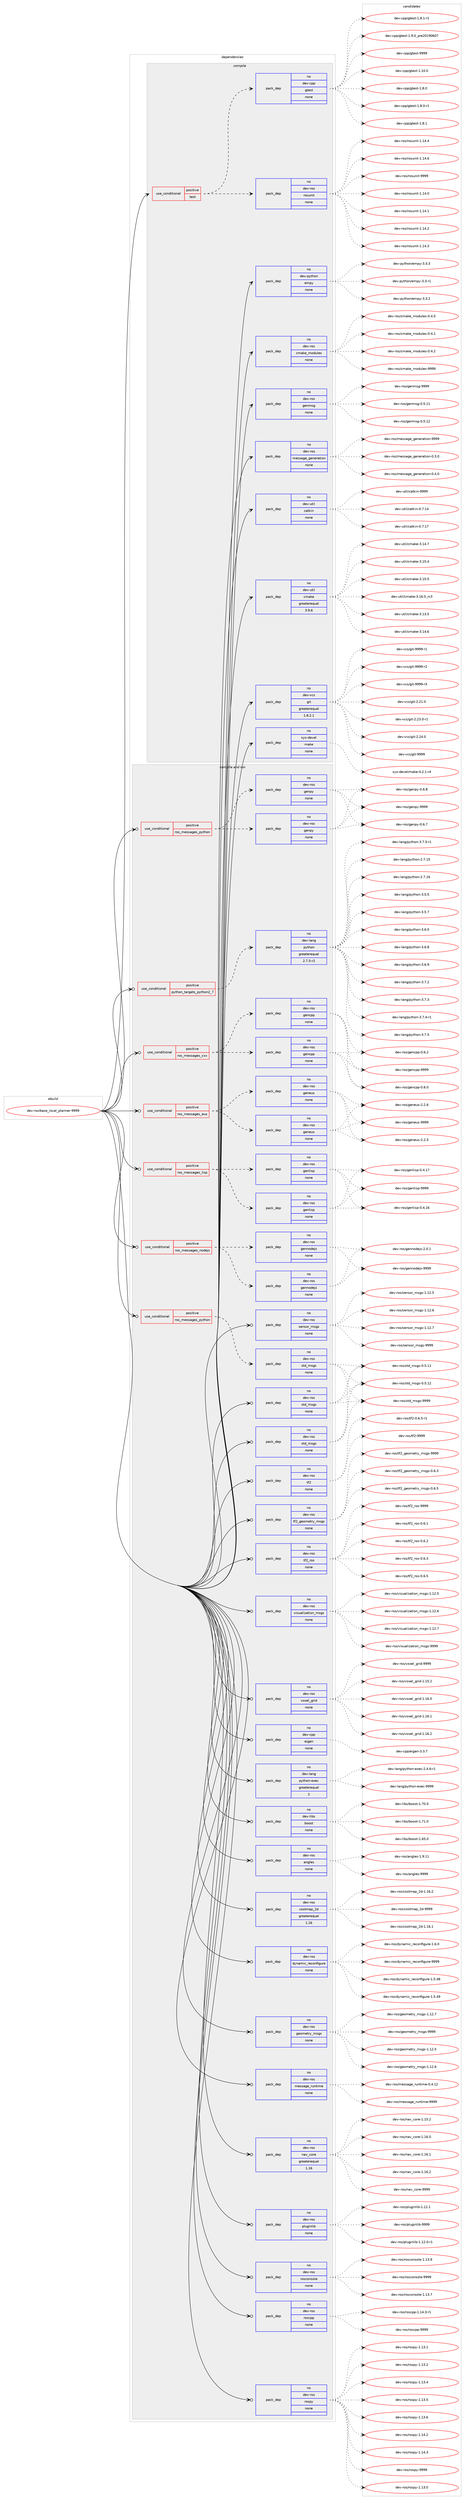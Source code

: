 digraph prolog {

# *************
# Graph options
# *************

newrank=true;
concentrate=true;
compound=true;
graph [rankdir=LR,fontname=Helvetica,fontsize=10,ranksep=1.5];#, ranksep=2.5, nodesep=0.2];
edge  [arrowhead=vee];
node  [fontname=Helvetica,fontsize=10];

# **********
# The ebuild
# **********

subgraph cluster_leftcol {
color=gray;
rank=same;
label=<<i>ebuild</i>>;
id [label="dev-ros/base_local_planner-9999", color=red, width=4, href="../dev-ros/base_local_planner-9999.svg"];
}

# ****************
# The dependencies
# ****************

subgraph cluster_midcol {
color=gray;
label=<<i>dependencies</i>>;
subgraph cluster_compile {
fillcolor="#eeeeee";
style=filled;
label=<<i>compile</i>>;
subgraph cond152716 {
dependency648531 [label=<<TABLE BORDER="0" CELLBORDER="1" CELLSPACING="0" CELLPADDING="4"><TR><TD ROWSPAN="3" CELLPADDING="10">use_conditional</TD></TR><TR><TD>positive</TD></TR><TR><TD>test</TD></TR></TABLE>>, shape=none, color=red];
subgraph pack483919 {
dependency648532 [label=<<TABLE BORDER="0" CELLBORDER="1" CELLSPACING="0" CELLPADDING="4" WIDTH="220"><TR><TD ROWSPAN="6" CELLPADDING="30">pack_dep</TD></TR><TR><TD WIDTH="110">no</TD></TR><TR><TD>dev-cpp</TD></TR><TR><TD>gtest</TD></TR><TR><TD>none</TD></TR><TR><TD></TD></TR></TABLE>>, shape=none, color=blue];
}
dependency648531:e -> dependency648532:w [weight=20,style="dashed",arrowhead="vee"];
subgraph pack483920 {
dependency648533 [label=<<TABLE BORDER="0" CELLBORDER="1" CELLSPACING="0" CELLPADDING="4" WIDTH="220"><TR><TD ROWSPAN="6" CELLPADDING="30">pack_dep</TD></TR><TR><TD WIDTH="110">no</TD></TR><TR><TD>dev-ros</TD></TR><TR><TD>rosunit</TD></TR><TR><TD>none</TD></TR><TR><TD></TD></TR></TABLE>>, shape=none, color=blue];
}
dependency648531:e -> dependency648533:w [weight=20,style="dashed",arrowhead="vee"];
}
id:e -> dependency648531:w [weight=20,style="solid",arrowhead="vee"];
subgraph pack483921 {
dependency648534 [label=<<TABLE BORDER="0" CELLBORDER="1" CELLSPACING="0" CELLPADDING="4" WIDTH="220"><TR><TD ROWSPAN="6" CELLPADDING="30">pack_dep</TD></TR><TR><TD WIDTH="110">no</TD></TR><TR><TD>dev-python</TD></TR><TR><TD>empy</TD></TR><TR><TD>none</TD></TR><TR><TD></TD></TR></TABLE>>, shape=none, color=blue];
}
id:e -> dependency648534:w [weight=20,style="solid",arrowhead="vee"];
subgraph pack483922 {
dependency648535 [label=<<TABLE BORDER="0" CELLBORDER="1" CELLSPACING="0" CELLPADDING="4" WIDTH="220"><TR><TD ROWSPAN="6" CELLPADDING="30">pack_dep</TD></TR><TR><TD WIDTH="110">no</TD></TR><TR><TD>dev-ros</TD></TR><TR><TD>cmake_modules</TD></TR><TR><TD>none</TD></TR><TR><TD></TD></TR></TABLE>>, shape=none, color=blue];
}
id:e -> dependency648535:w [weight=20,style="solid",arrowhead="vee"];
subgraph pack483923 {
dependency648536 [label=<<TABLE BORDER="0" CELLBORDER="1" CELLSPACING="0" CELLPADDING="4" WIDTH="220"><TR><TD ROWSPAN="6" CELLPADDING="30">pack_dep</TD></TR><TR><TD WIDTH="110">no</TD></TR><TR><TD>dev-ros</TD></TR><TR><TD>genmsg</TD></TR><TR><TD>none</TD></TR><TR><TD></TD></TR></TABLE>>, shape=none, color=blue];
}
id:e -> dependency648536:w [weight=20,style="solid",arrowhead="vee"];
subgraph pack483924 {
dependency648537 [label=<<TABLE BORDER="0" CELLBORDER="1" CELLSPACING="0" CELLPADDING="4" WIDTH="220"><TR><TD ROWSPAN="6" CELLPADDING="30">pack_dep</TD></TR><TR><TD WIDTH="110">no</TD></TR><TR><TD>dev-ros</TD></TR><TR><TD>message_generation</TD></TR><TR><TD>none</TD></TR><TR><TD></TD></TR></TABLE>>, shape=none, color=blue];
}
id:e -> dependency648537:w [weight=20,style="solid",arrowhead="vee"];
subgraph pack483925 {
dependency648538 [label=<<TABLE BORDER="0" CELLBORDER="1" CELLSPACING="0" CELLPADDING="4" WIDTH="220"><TR><TD ROWSPAN="6" CELLPADDING="30">pack_dep</TD></TR><TR><TD WIDTH="110">no</TD></TR><TR><TD>dev-util</TD></TR><TR><TD>catkin</TD></TR><TR><TD>none</TD></TR><TR><TD></TD></TR></TABLE>>, shape=none, color=blue];
}
id:e -> dependency648538:w [weight=20,style="solid",arrowhead="vee"];
subgraph pack483926 {
dependency648539 [label=<<TABLE BORDER="0" CELLBORDER="1" CELLSPACING="0" CELLPADDING="4" WIDTH="220"><TR><TD ROWSPAN="6" CELLPADDING="30">pack_dep</TD></TR><TR><TD WIDTH="110">no</TD></TR><TR><TD>dev-util</TD></TR><TR><TD>cmake</TD></TR><TR><TD>greaterequal</TD></TR><TR><TD>3.9.6</TD></TR></TABLE>>, shape=none, color=blue];
}
id:e -> dependency648539:w [weight=20,style="solid",arrowhead="vee"];
subgraph pack483927 {
dependency648540 [label=<<TABLE BORDER="0" CELLBORDER="1" CELLSPACING="0" CELLPADDING="4" WIDTH="220"><TR><TD ROWSPAN="6" CELLPADDING="30">pack_dep</TD></TR><TR><TD WIDTH="110">no</TD></TR><TR><TD>dev-vcs</TD></TR><TR><TD>git</TD></TR><TR><TD>greaterequal</TD></TR><TR><TD>1.8.2.1</TD></TR></TABLE>>, shape=none, color=blue];
}
id:e -> dependency648540:w [weight=20,style="solid",arrowhead="vee"];
subgraph pack483928 {
dependency648541 [label=<<TABLE BORDER="0" CELLBORDER="1" CELLSPACING="0" CELLPADDING="4" WIDTH="220"><TR><TD ROWSPAN="6" CELLPADDING="30">pack_dep</TD></TR><TR><TD WIDTH="110">no</TD></TR><TR><TD>sys-devel</TD></TR><TR><TD>make</TD></TR><TR><TD>none</TD></TR><TR><TD></TD></TR></TABLE>>, shape=none, color=blue];
}
id:e -> dependency648541:w [weight=20,style="solid",arrowhead="vee"];
}
subgraph cluster_compileandrun {
fillcolor="#eeeeee";
style=filled;
label=<<i>compile and run</i>>;
subgraph cond152717 {
dependency648542 [label=<<TABLE BORDER="0" CELLBORDER="1" CELLSPACING="0" CELLPADDING="4"><TR><TD ROWSPAN="3" CELLPADDING="10">use_conditional</TD></TR><TR><TD>positive</TD></TR><TR><TD>python_targets_python2_7</TD></TR></TABLE>>, shape=none, color=red];
subgraph pack483929 {
dependency648543 [label=<<TABLE BORDER="0" CELLBORDER="1" CELLSPACING="0" CELLPADDING="4" WIDTH="220"><TR><TD ROWSPAN="6" CELLPADDING="30">pack_dep</TD></TR><TR><TD WIDTH="110">no</TD></TR><TR><TD>dev-lang</TD></TR><TR><TD>python</TD></TR><TR><TD>greaterequal</TD></TR><TR><TD>2.7.5-r2</TD></TR></TABLE>>, shape=none, color=blue];
}
dependency648542:e -> dependency648543:w [weight=20,style="dashed",arrowhead="vee"];
}
id:e -> dependency648542:w [weight=20,style="solid",arrowhead="odotvee"];
subgraph cond152718 {
dependency648544 [label=<<TABLE BORDER="0" CELLBORDER="1" CELLSPACING="0" CELLPADDING="4"><TR><TD ROWSPAN="3" CELLPADDING="10">use_conditional</TD></TR><TR><TD>positive</TD></TR><TR><TD>ros_messages_cxx</TD></TR></TABLE>>, shape=none, color=red];
subgraph pack483930 {
dependency648545 [label=<<TABLE BORDER="0" CELLBORDER="1" CELLSPACING="0" CELLPADDING="4" WIDTH="220"><TR><TD ROWSPAN="6" CELLPADDING="30">pack_dep</TD></TR><TR><TD WIDTH="110">no</TD></TR><TR><TD>dev-ros</TD></TR><TR><TD>gencpp</TD></TR><TR><TD>none</TD></TR><TR><TD></TD></TR></TABLE>>, shape=none, color=blue];
}
dependency648544:e -> dependency648545:w [weight=20,style="dashed",arrowhead="vee"];
subgraph pack483931 {
dependency648546 [label=<<TABLE BORDER="0" CELLBORDER="1" CELLSPACING="0" CELLPADDING="4" WIDTH="220"><TR><TD ROWSPAN="6" CELLPADDING="30">pack_dep</TD></TR><TR><TD WIDTH="110">no</TD></TR><TR><TD>dev-ros</TD></TR><TR><TD>gencpp</TD></TR><TR><TD>none</TD></TR><TR><TD></TD></TR></TABLE>>, shape=none, color=blue];
}
dependency648544:e -> dependency648546:w [weight=20,style="dashed",arrowhead="vee"];
}
id:e -> dependency648544:w [weight=20,style="solid",arrowhead="odotvee"];
subgraph cond152719 {
dependency648547 [label=<<TABLE BORDER="0" CELLBORDER="1" CELLSPACING="0" CELLPADDING="4"><TR><TD ROWSPAN="3" CELLPADDING="10">use_conditional</TD></TR><TR><TD>positive</TD></TR><TR><TD>ros_messages_eus</TD></TR></TABLE>>, shape=none, color=red];
subgraph pack483932 {
dependency648548 [label=<<TABLE BORDER="0" CELLBORDER="1" CELLSPACING="0" CELLPADDING="4" WIDTH="220"><TR><TD ROWSPAN="6" CELLPADDING="30">pack_dep</TD></TR><TR><TD WIDTH="110">no</TD></TR><TR><TD>dev-ros</TD></TR><TR><TD>geneus</TD></TR><TR><TD>none</TD></TR><TR><TD></TD></TR></TABLE>>, shape=none, color=blue];
}
dependency648547:e -> dependency648548:w [weight=20,style="dashed",arrowhead="vee"];
subgraph pack483933 {
dependency648549 [label=<<TABLE BORDER="0" CELLBORDER="1" CELLSPACING="0" CELLPADDING="4" WIDTH="220"><TR><TD ROWSPAN="6" CELLPADDING="30">pack_dep</TD></TR><TR><TD WIDTH="110">no</TD></TR><TR><TD>dev-ros</TD></TR><TR><TD>geneus</TD></TR><TR><TD>none</TD></TR><TR><TD></TD></TR></TABLE>>, shape=none, color=blue];
}
dependency648547:e -> dependency648549:w [weight=20,style="dashed",arrowhead="vee"];
}
id:e -> dependency648547:w [weight=20,style="solid",arrowhead="odotvee"];
subgraph cond152720 {
dependency648550 [label=<<TABLE BORDER="0" CELLBORDER="1" CELLSPACING="0" CELLPADDING="4"><TR><TD ROWSPAN="3" CELLPADDING="10">use_conditional</TD></TR><TR><TD>positive</TD></TR><TR><TD>ros_messages_lisp</TD></TR></TABLE>>, shape=none, color=red];
subgraph pack483934 {
dependency648551 [label=<<TABLE BORDER="0" CELLBORDER="1" CELLSPACING="0" CELLPADDING="4" WIDTH="220"><TR><TD ROWSPAN="6" CELLPADDING="30">pack_dep</TD></TR><TR><TD WIDTH="110">no</TD></TR><TR><TD>dev-ros</TD></TR><TR><TD>genlisp</TD></TR><TR><TD>none</TD></TR><TR><TD></TD></TR></TABLE>>, shape=none, color=blue];
}
dependency648550:e -> dependency648551:w [weight=20,style="dashed",arrowhead="vee"];
subgraph pack483935 {
dependency648552 [label=<<TABLE BORDER="0" CELLBORDER="1" CELLSPACING="0" CELLPADDING="4" WIDTH="220"><TR><TD ROWSPAN="6" CELLPADDING="30">pack_dep</TD></TR><TR><TD WIDTH="110">no</TD></TR><TR><TD>dev-ros</TD></TR><TR><TD>genlisp</TD></TR><TR><TD>none</TD></TR><TR><TD></TD></TR></TABLE>>, shape=none, color=blue];
}
dependency648550:e -> dependency648552:w [weight=20,style="dashed",arrowhead="vee"];
}
id:e -> dependency648550:w [weight=20,style="solid",arrowhead="odotvee"];
subgraph cond152721 {
dependency648553 [label=<<TABLE BORDER="0" CELLBORDER="1" CELLSPACING="0" CELLPADDING="4"><TR><TD ROWSPAN="3" CELLPADDING="10">use_conditional</TD></TR><TR><TD>positive</TD></TR><TR><TD>ros_messages_nodejs</TD></TR></TABLE>>, shape=none, color=red];
subgraph pack483936 {
dependency648554 [label=<<TABLE BORDER="0" CELLBORDER="1" CELLSPACING="0" CELLPADDING="4" WIDTH="220"><TR><TD ROWSPAN="6" CELLPADDING="30">pack_dep</TD></TR><TR><TD WIDTH="110">no</TD></TR><TR><TD>dev-ros</TD></TR><TR><TD>gennodejs</TD></TR><TR><TD>none</TD></TR><TR><TD></TD></TR></TABLE>>, shape=none, color=blue];
}
dependency648553:e -> dependency648554:w [weight=20,style="dashed",arrowhead="vee"];
subgraph pack483937 {
dependency648555 [label=<<TABLE BORDER="0" CELLBORDER="1" CELLSPACING="0" CELLPADDING="4" WIDTH="220"><TR><TD ROWSPAN="6" CELLPADDING="30">pack_dep</TD></TR><TR><TD WIDTH="110">no</TD></TR><TR><TD>dev-ros</TD></TR><TR><TD>gennodejs</TD></TR><TR><TD>none</TD></TR><TR><TD></TD></TR></TABLE>>, shape=none, color=blue];
}
dependency648553:e -> dependency648555:w [weight=20,style="dashed",arrowhead="vee"];
}
id:e -> dependency648553:w [weight=20,style="solid",arrowhead="odotvee"];
subgraph cond152722 {
dependency648556 [label=<<TABLE BORDER="0" CELLBORDER="1" CELLSPACING="0" CELLPADDING="4"><TR><TD ROWSPAN="3" CELLPADDING="10">use_conditional</TD></TR><TR><TD>positive</TD></TR><TR><TD>ros_messages_python</TD></TR></TABLE>>, shape=none, color=red];
subgraph pack483938 {
dependency648557 [label=<<TABLE BORDER="0" CELLBORDER="1" CELLSPACING="0" CELLPADDING="4" WIDTH="220"><TR><TD ROWSPAN="6" CELLPADDING="30">pack_dep</TD></TR><TR><TD WIDTH="110">no</TD></TR><TR><TD>dev-ros</TD></TR><TR><TD>genpy</TD></TR><TR><TD>none</TD></TR><TR><TD></TD></TR></TABLE>>, shape=none, color=blue];
}
dependency648556:e -> dependency648557:w [weight=20,style="dashed",arrowhead="vee"];
subgraph pack483939 {
dependency648558 [label=<<TABLE BORDER="0" CELLBORDER="1" CELLSPACING="0" CELLPADDING="4" WIDTH="220"><TR><TD ROWSPAN="6" CELLPADDING="30">pack_dep</TD></TR><TR><TD WIDTH="110">no</TD></TR><TR><TD>dev-ros</TD></TR><TR><TD>genpy</TD></TR><TR><TD>none</TD></TR><TR><TD></TD></TR></TABLE>>, shape=none, color=blue];
}
dependency648556:e -> dependency648558:w [weight=20,style="dashed",arrowhead="vee"];
}
id:e -> dependency648556:w [weight=20,style="solid",arrowhead="odotvee"];
subgraph cond152723 {
dependency648559 [label=<<TABLE BORDER="0" CELLBORDER="1" CELLSPACING="0" CELLPADDING="4"><TR><TD ROWSPAN="3" CELLPADDING="10">use_conditional</TD></TR><TR><TD>positive</TD></TR><TR><TD>ros_messages_python</TD></TR></TABLE>>, shape=none, color=red];
subgraph pack483940 {
dependency648560 [label=<<TABLE BORDER="0" CELLBORDER="1" CELLSPACING="0" CELLPADDING="4" WIDTH="220"><TR><TD ROWSPAN="6" CELLPADDING="30">pack_dep</TD></TR><TR><TD WIDTH="110">no</TD></TR><TR><TD>dev-ros</TD></TR><TR><TD>std_msgs</TD></TR><TR><TD>none</TD></TR><TR><TD></TD></TR></TABLE>>, shape=none, color=blue];
}
dependency648559:e -> dependency648560:w [weight=20,style="dashed",arrowhead="vee"];
}
id:e -> dependency648559:w [weight=20,style="solid",arrowhead="odotvee"];
subgraph pack483941 {
dependency648561 [label=<<TABLE BORDER="0" CELLBORDER="1" CELLSPACING="0" CELLPADDING="4" WIDTH="220"><TR><TD ROWSPAN="6" CELLPADDING="30">pack_dep</TD></TR><TR><TD WIDTH="110">no</TD></TR><TR><TD>dev-cpp</TD></TR><TR><TD>eigen</TD></TR><TR><TD>none</TD></TR><TR><TD></TD></TR></TABLE>>, shape=none, color=blue];
}
id:e -> dependency648561:w [weight=20,style="solid",arrowhead="odotvee"];
subgraph pack483942 {
dependency648562 [label=<<TABLE BORDER="0" CELLBORDER="1" CELLSPACING="0" CELLPADDING="4" WIDTH="220"><TR><TD ROWSPAN="6" CELLPADDING="30">pack_dep</TD></TR><TR><TD WIDTH="110">no</TD></TR><TR><TD>dev-lang</TD></TR><TR><TD>python-exec</TD></TR><TR><TD>greaterequal</TD></TR><TR><TD>2</TD></TR></TABLE>>, shape=none, color=blue];
}
id:e -> dependency648562:w [weight=20,style="solid",arrowhead="odotvee"];
subgraph pack483943 {
dependency648563 [label=<<TABLE BORDER="0" CELLBORDER="1" CELLSPACING="0" CELLPADDING="4" WIDTH="220"><TR><TD ROWSPAN="6" CELLPADDING="30">pack_dep</TD></TR><TR><TD WIDTH="110">no</TD></TR><TR><TD>dev-libs</TD></TR><TR><TD>boost</TD></TR><TR><TD>none</TD></TR><TR><TD></TD></TR></TABLE>>, shape=none, color=blue];
}
id:e -> dependency648563:w [weight=20,style="solid",arrowhead="odotvee"];
subgraph pack483944 {
dependency648564 [label=<<TABLE BORDER="0" CELLBORDER="1" CELLSPACING="0" CELLPADDING="4" WIDTH="220"><TR><TD ROWSPAN="6" CELLPADDING="30">pack_dep</TD></TR><TR><TD WIDTH="110">no</TD></TR><TR><TD>dev-ros</TD></TR><TR><TD>angles</TD></TR><TR><TD>none</TD></TR><TR><TD></TD></TR></TABLE>>, shape=none, color=blue];
}
id:e -> dependency648564:w [weight=20,style="solid",arrowhead="odotvee"];
subgraph pack483945 {
dependency648565 [label=<<TABLE BORDER="0" CELLBORDER="1" CELLSPACING="0" CELLPADDING="4" WIDTH="220"><TR><TD ROWSPAN="6" CELLPADDING="30">pack_dep</TD></TR><TR><TD WIDTH="110">no</TD></TR><TR><TD>dev-ros</TD></TR><TR><TD>costmap_2d</TD></TR><TR><TD>greaterequal</TD></TR><TR><TD>1.16</TD></TR></TABLE>>, shape=none, color=blue];
}
id:e -> dependency648565:w [weight=20,style="solid",arrowhead="odotvee"];
subgraph pack483946 {
dependency648566 [label=<<TABLE BORDER="0" CELLBORDER="1" CELLSPACING="0" CELLPADDING="4" WIDTH="220"><TR><TD ROWSPAN="6" CELLPADDING="30">pack_dep</TD></TR><TR><TD WIDTH="110">no</TD></TR><TR><TD>dev-ros</TD></TR><TR><TD>dynamic_reconfigure</TD></TR><TR><TD>none</TD></TR><TR><TD></TD></TR></TABLE>>, shape=none, color=blue];
}
id:e -> dependency648566:w [weight=20,style="solid",arrowhead="odotvee"];
subgraph pack483947 {
dependency648567 [label=<<TABLE BORDER="0" CELLBORDER="1" CELLSPACING="0" CELLPADDING="4" WIDTH="220"><TR><TD ROWSPAN="6" CELLPADDING="30">pack_dep</TD></TR><TR><TD WIDTH="110">no</TD></TR><TR><TD>dev-ros</TD></TR><TR><TD>geometry_msgs</TD></TR><TR><TD>none</TD></TR><TR><TD></TD></TR></TABLE>>, shape=none, color=blue];
}
id:e -> dependency648567:w [weight=20,style="solid",arrowhead="odotvee"];
subgraph pack483948 {
dependency648568 [label=<<TABLE BORDER="0" CELLBORDER="1" CELLSPACING="0" CELLPADDING="4" WIDTH="220"><TR><TD ROWSPAN="6" CELLPADDING="30">pack_dep</TD></TR><TR><TD WIDTH="110">no</TD></TR><TR><TD>dev-ros</TD></TR><TR><TD>message_runtime</TD></TR><TR><TD>none</TD></TR><TR><TD></TD></TR></TABLE>>, shape=none, color=blue];
}
id:e -> dependency648568:w [weight=20,style="solid",arrowhead="odotvee"];
subgraph pack483949 {
dependency648569 [label=<<TABLE BORDER="0" CELLBORDER="1" CELLSPACING="0" CELLPADDING="4" WIDTH="220"><TR><TD ROWSPAN="6" CELLPADDING="30">pack_dep</TD></TR><TR><TD WIDTH="110">no</TD></TR><TR><TD>dev-ros</TD></TR><TR><TD>nav_core</TD></TR><TR><TD>greaterequal</TD></TR><TR><TD>1.16</TD></TR></TABLE>>, shape=none, color=blue];
}
id:e -> dependency648569:w [weight=20,style="solid",arrowhead="odotvee"];
subgraph pack483950 {
dependency648570 [label=<<TABLE BORDER="0" CELLBORDER="1" CELLSPACING="0" CELLPADDING="4" WIDTH="220"><TR><TD ROWSPAN="6" CELLPADDING="30">pack_dep</TD></TR><TR><TD WIDTH="110">no</TD></TR><TR><TD>dev-ros</TD></TR><TR><TD>pluginlib</TD></TR><TR><TD>none</TD></TR><TR><TD></TD></TR></TABLE>>, shape=none, color=blue];
}
id:e -> dependency648570:w [weight=20,style="solid",arrowhead="odotvee"];
subgraph pack483951 {
dependency648571 [label=<<TABLE BORDER="0" CELLBORDER="1" CELLSPACING="0" CELLPADDING="4" WIDTH="220"><TR><TD ROWSPAN="6" CELLPADDING="30">pack_dep</TD></TR><TR><TD WIDTH="110">no</TD></TR><TR><TD>dev-ros</TD></TR><TR><TD>rosconsole</TD></TR><TR><TD>none</TD></TR><TR><TD></TD></TR></TABLE>>, shape=none, color=blue];
}
id:e -> dependency648571:w [weight=20,style="solid",arrowhead="odotvee"];
subgraph pack483952 {
dependency648572 [label=<<TABLE BORDER="0" CELLBORDER="1" CELLSPACING="0" CELLPADDING="4" WIDTH="220"><TR><TD ROWSPAN="6" CELLPADDING="30">pack_dep</TD></TR><TR><TD WIDTH="110">no</TD></TR><TR><TD>dev-ros</TD></TR><TR><TD>roscpp</TD></TR><TR><TD>none</TD></TR><TR><TD></TD></TR></TABLE>>, shape=none, color=blue];
}
id:e -> dependency648572:w [weight=20,style="solid",arrowhead="odotvee"];
subgraph pack483953 {
dependency648573 [label=<<TABLE BORDER="0" CELLBORDER="1" CELLSPACING="0" CELLPADDING="4" WIDTH="220"><TR><TD ROWSPAN="6" CELLPADDING="30">pack_dep</TD></TR><TR><TD WIDTH="110">no</TD></TR><TR><TD>dev-ros</TD></TR><TR><TD>rospy</TD></TR><TR><TD>none</TD></TR><TR><TD></TD></TR></TABLE>>, shape=none, color=blue];
}
id:e -> dependency648573:w [weight=20,style="solid",arrowhead="odotvee"];
subgraph pack483954 {
dependency648574 [label=<<TABLE BORDER="0" CELLBORDER="1" CELLSPACING="0" CELLPADDING="4" WIDTH="220"><TR><TD ROWSPAN="6" CELLPADDING="30">pack_dep</TD></TR><TR><TD WIDTH="110">no</TD></TR><TR><TD>dev-ros</TD></TR><TR><TD>sensor_msgs</TD></TR><TR><TD>none</TD></TR><TR><TD></TD></TR></TABLE>>, shape=none, color=blue];
}
id:e -> dependency648574:w [weight=20,style="solid",arrowhead="odotvee"];
subgraph pack483955 {
dependency648575 [label=<<TABLE BORDER="0" CELLBORDER="1" CELLSPACING="0" CELLPADDING="4" WIDTH="220"><TR><TD ROWSPAN="6" CELLPADDING="30">pack_dep</TD></TR><TR><TD WIDTH="110">no</TD></TR><TR><TD>dev-ros</TD></TR><TR><TD>std_msgs</TD></TR><TR><TD>none</TD></TR><TR><TD></TD></TR></TABLE>>, shape=none, color=blue];
}
id:e -> dependency648575:w [weight=20,style="solid",arrowhead="odotvee"];
subgraph pack483956 {
dependency648576 [label=<<TABLE BORDER="0" CELLBORDER="1" CELLSPACING="0" CELLPADDING="4" WIDTH="220"><TR><TD ROWSPAN="6" CELLPADDING="30">pack_dep</TD></TR><TR><TD WIDTH="110">no</TD></TR><TR><TD>dev-ros</TD></TR><TR><TD>std_msgs</TD></TR><TR><TD>none</TD></TR><TR><TD></TD></TR></TABLE>>, shape=none, color=blue];
}
id:e -> dependency648576:w [weight=20,style="solid",arrowhead="odotvee"];
subgraph pack483957 {
dependency648577 [label=<<TABLE BORDER="0" CELLBORDER="1" CELLSPACING="0" CELLPADDING="4" WIDTH="220"><TR><TD ROWSPAN="6" CELLPADDING="30">pack_dep</TD></TR><TR><TD WIDTH="110">no</TD></TR><TR><TD>dev-ros</TD></TR><TR><TD>tf2</TD></TR><TR><TD>none</TD></TR><TR><TD></TD></TR></TABLE>>, shape=none, color=blue];
}
id:e -> dependency648577:w [weight=20,style="solid",arrowhead="odotvee"];
subgraph pack483958 {
dependency648578 [label=<<TABLE BORDER="0" CELLBORDER="1" CELLSPACING="0" CELLPADDING="4" WIDTH="220"><TR><TD ROWSPAN="6" CELLPADDING="30">pack_dep</TD></TR><TR><TD WIDTH="110">no</TD></TR><TR><TD>dev-ros</TD></TR><TR><TD>tf2_geometry_msgs</TD></TR><TR><TD>none</TD></TR><TR><TD></TD></TR></TABLE>>, shape=none, color=blue];
}
id:e -> dependency648578:w [weight=20,style="solid",arrowhead="odotvee"];
subgraph pack483959 {
dependency648579 [label=<<TABLE BORDER="0" CELLBORDER="1" CELLSPACING="0" CELLPADDING="4" WIDTH="220"><TR><TD ROWSPAN="6" CELLPADDING="30">pack_dep</TD></TR><TR><TD WIDTH="110">no</TD></TR><TR><TD>dev-ros</TD></TR><TR><TD>tf2_ros</TD></TR><TR><TD>none</TD></TR><TR><TD></TD></TR></TABLE>>, shape=none, color=blue];
}
id:e -> dependency648579:w [weight=20,style="solid",arrowhead="odotvee"];
subgraph pack483960 {
dependency648580 [label=<<TABLE BORDER="0" CELLBORDER="1" CELLSPACING="0" CELLPADDING="4" WIDTH="220"><TR><TD ROWSPAN="6" CELLPADDING="30">pack_dep</TD></TR><TR><TD WIDTH="110">no</TD></TR><TR><TD>dev-ros</TD></TR><TR><TD>visualization_msgs</TD></TR><TR><TD>none</TD></TR><TR><TD></TD></TR></TABLE>>, shape=none, color=blue];
}
id:e -> dependency648580:w [weight=20,style="solid",arrowhead="odotvee"];
subgraph pack483961 {
dependency648581 [label=<<TABLE BORDER="0" CELLBORDER="1" CELLSPACING="0" CELLPADDING="4" WIDTH="220"><TR><TD ROWSPAN="6" CELLPADDING="30">pack_dep</TD></TR><TR><TD WIDTH="110">no</TD></TR><TR><TD>dev-ros</TD></TR><TR><TD>voxel_grid</TD></TR><TR><TD>none</TD></TR><TR><TD></TD></TR></TABLE>>, shape=none, color=blue];
}
id:e -> dependency648581:w [weight=20,style="solid",arrowhead="odotvee"];
}
subgraph cluster_run {
fillcolor="#eeeeee";
style=filled;
label=<<i>run</i>>;
}
}

# **************
# The candidates
# **************

subgraph cluster_choices {
rank=same;
color=gray;
label=<<i>candidates</i>>;

subgraph choice483919 {
color=black;
nodesep=1;
choice10010111845991121124710311610111511645494649484648 [label="dev-cpp/gtest-1.10.0", color=red, width=4,href="../dev-cpp/gtest-1.10.0.svg"];
choice100101118459911211247103116101115116454946564648 [label="dev-cpp/gtest-1.8.0", color=red, width=4,href="../dev-cpp/gtest-1.8.0.svg"];
choice1001011184599112112471031161011151164549465646484511449 [label="dev-cpp/gtest-1.8.0-r1", color=red, width=4,href="../dev-cpp/gtest-1.8.0-r1.svg"];
choice100101118459911211247103116101115116454946564649 [label="dev-cpp/gtest-1.8.1", color=red, width=4,href="../dev-cpp/gtest-1.8.1.svg"];
choice1001011184599112112471031161011151164549465646494511449 [label="dev-cpp/gtest-1.8.1-r1", color=red, width=4,href="../dev-cpp/gtest-1.8.1-r1.svg"];
choice100101118459911211247103116101115116454946574648951121141015048495748544855 [label="dev-cpp/gtest-1.9.0_pre20190607", color=red, width=4,href="../dev-cpp/gtest-1.9.0_pre20190607.svg"];
choice1001011184599112112471031161011151164557575757 [label="dev-cpp/gtest-9999", color=red, width=4,href="../dev-cpp/gtest-9999.svg"];
dependency648532:e -> choice10010111845991121124710311610111511645494649484648:w [style=dotted,weight="100"];
dependency648532:e -> choice100101118459911211247103116101115116454946564648:w [style=dotted,weight="100"];
dependency648532:e -> choice1001011184599112112471031161011151164549465646484511449:w [style=dotted,weight="100"];
dependency648532:e -> choice100101118459911211247103116101115116454946564649:w [style=dotted,weight="100"];
dependency648532:e -> choice1001011184599112112471031161011151164549465646494511449:w [style=dotted,weight="100"];
dependency648532:e -> choice100101118459911211247103116101115116454946574648951121141015048495748544855:w [style=dotted,weight="100"];
dependency648532:e -> choice1001011184599112112471031161011151164557575757:w [style=dotted,weight="100"];
}
subgraph choice483920 {
color=black;
nodesep=1;
choice100101118451141111154711411111511711010511645494649524648 [label="dev-ros/rosunit-1.14.0", color=red, width=4,href="../dev-ros/rosunit-1.14.0.svg"];
choice100101118451141111154711411111511711010511645494649524649 [label="dev-ros/rosunit-1.14.1", color=red, width=4,href="../dev-ros/rosunit-1.14.1.svg"];
choice100101118451141111154711411111511711010511645494649524650 [label="dev-ros/rosunit-1.14.2", color=red, width=4,href="../dev-ros/rosunit-1.14.2.svg"];
choice100101118451141111154711411111511711010511645494649524651 [label="dev-ros/rosunit-1.14.3", color=red, width=4,href="../dev-ros/rosunit-1.14.3.svg"];
choice100101118451141111154711411111511711010511645494649524652 [label="dev-ros/rosunit-1.14.4", color=red, width=4,href="../dev-ros/rosunit-1.14.4.svg"];
choice100101118451141111154711411111511711010511645494649524654 [label="dev-ros/rosunit-1.14.6", color=red, width=4,href="../dev-ros/rosunit-1.14.6.svg"];
choice10010111845114111115471141111151171101051164557575757 [label="dev-ros/rosunit-9999", color=red, width=4,href="../dev-ros/rosunit-9999.svg"];
dependency648533:e -> choice100101118451141111154711411111511711010511645494649524648:w [style=dotted,weight="100"];
dependency648533:e -> choice100101118451141111154711411111511711010511645494649524649:w [style=dotted,weight="100"];
dependency648533:e -> choice100101118451141111154711411111511711010511645494649524650:w [style=dotted,weight="100"];
dependency648533:e -> choice100101118451141111154711411111511711010511645494649524651:w [style=dotted,weight="100"];
dependency648533:e -> choice100101118451141111154711411111511711010511645494649524652:w [style=dotted,weight="100"];
dependency648533:e -> choice100101118451141111154711411111511711010511645494649524654:w [style=dotted,weight="100"];
dependency648533:e -> choice10010111845114111115471141111151171101051164557575757:w [style=dotted,weight="100"];
}
subgraph choice483921 {
color=black;
nodesep=1;
choice1001011184511212111610411111047101109112121455146514511449 [label="dev-python/empy-3.3-r1", color=red, width=4,href="../dev-python/empy-3.3-r1.svg"];
choice1001011184511212111610411111047101109112121455146514650 [label="dev-python/empy-3.3.2", color=red, width=4,href="../dev-python/empy-3.3.2.svg"];
choice1001011184511212111610411111047101109112121455146514651 [label="dev-python/empy-3.3.3", color=red, width=4,href="../dev-python/empy-3.3.3.svg"];
dependency648534:e -> choice1001011184511212111610411111047101109112121455146514511449:w [style=dotted,weight="100"];
dependency648534:e -> choice1001011184511212111610411111047101109112121455146514650:w [style=dotted,weight="100"];
dependency648534:e -> choice1001011184511212111610411111047101109112121455146514651:w [style=dotted,weight="100"];
}
subgraph choice483922 {
color=black;
nodesep=1;
choice1001011184511411111547991099710710195109111100117108101115454846524648 [label="dev-ros/cmake_modules-0.4.0", color=red, width=4,href="../dev-ros/cmake_modules-0.4.0.svg"];
choice1001011184511411111547991099710710195109111100117108101115454846524649 [label="dev-ros/cmake_modules-0.4.1", color=red, width=4,href="../dev-ros/cmake_modules-0.4.1.svg"];
choice1001011184511411111547991099710710195109111100117108101115454846524650 [label="dev-ros/cmake_modules-0.4.2", color=red, width=4,href="../dev-ros/cmake_modules-0.4.2.svg"];
choice10010111845114111115479910997107101951091111001171081011154557575757 [label="dev-ros/cmake_modules-9999", color=red, width=4,href="../dev-ros/cmake_modules-9999.svg"];
dependency648535:e -> choice1001011184511411111547991099710710195109111100117108101115454846524648:w [style=dotted,weight="100"];
dependency648535:e -> choice1001011184511411111547991099710710195109111100117108101115454846524649:w [style=dotted,weight="100"];
dependency648535:e -> choice1001011184511411111547991099710710195109111100117108101115454846524650:w [style=dotted,weight="100"];
dependency648535:e -> choice10010111845114111115479910997107101951091111001171081011154557575757:w [style=dotted,weight="100"];
}
subgraph choice483923 {
color=black;
nodesep=1;
choice100101118451141111154710310111010911510345484653464949 [label="dev-ros/genmsg-0.5.11", color=red, width=4,href="../dev-ros/genmsg-0.5.11.svg"];
choice100101118451141111154710310111010911510345484653464950 [label="dev-ros/genmsg-0.5.12", color=red, width=4,href="../dev-ros/genmsg-0.5.12.svg"];
choice10010111845114111115471031011101091151034557575757 [label="dev-ros/genmsg-9999", color=red, width=4,href="../dev-ros/genmsg-9999.svg"];
dependency648536:e -> choice100101118451141111154710310111010911510345484653464949:w [style=dotted,weight="100"];
dependency648536:e -> choice100101118451141111154710310111010911510345484653464950:w [style=dotted,weight="100"];
dependency648536:e -> choice10010111845114111115471031011101091151034557575757:w [style=dotted,weight="100"];
}
subgraph choice483924 {
color=black;
nodesep=1;
choice1001011184511411111547109101115115971031019510310111010111497116105111110454846514648 [label="dev-ros/message_generation-0.3.0", color=red, width=4,href="../dev-ros/message_generation-0.3.0.svg"];
choice1001011184511411111547109101115115971031019510310111010111497116105111110454846524648 [label="dev-ros/message_generation-0.4.0", color=red, width=4,href="../dev-ros/message_generation-0.4.0.svg"];
choice10010111845114111115471091011151159710310195103101110101114971161051111104557575757 [label="dev-ros/message_generation-9999", color=red, width=4,href="../dev-ros/message_generation-9999.svg"];
dependency648537:e -> choice1001011184511411111547109101115115971031019510310111010111497116105111110454846514648:w [style=dotted,weight="100"];
dependency648537:e -> choice1001011184511411111547109101115115971031019510310111010111497116105111110454846524648:w [style=dotted,weight="100"];
dependency648537:e -> choice10010111845114111115471091011151159710310195103101110101114971161051111104557575757:w [style=dotted,weight="100"];
}
subgraph choice483925 {
color=black;
nodesep=1;
choice1001011184511711610510847999711610710511045484655464952 [label="dev-util/catkin-0.7.14", color=red, width=4,href="../dev-util/catkin-0.7.14.svg"];
choice1001011184511711610510847999711610710511045484655464955 [label="dev-util/catkin-0.7.17", color=red, width=4,href="../dev-util/catkin-0.7.17.svg"];
choice100101118451171161051084799971161071051104557575757 [label="dev-util/catkin-9999", color=red, width=4,href="../dev-util/catkin-9999.svg"];
dependency648538:e -> choice1001011184511711610510847999711610710511045484655464952:w [style=dotted,weight="100"];
dependency648538:e -> choice1001011184511711610510847999711610710511045484655464955:w [style=dotted,weight="100"];
dependency648538:e -> choice100101118451171161051084799971161071051104557575757:w [style=dotted,weight="100"];
}
subgraph choice483926 {
color=black;
nodesep=1;
choice1001011184511711610510847991099710710145514649514653 [label="dev-util/cmake-3.13.5", color=red, width=4,href="../dev-util/cmake-3.13.5.svg"];
choice1001011184511711610510847991099710710145514649524654 [label="dev-util/cmake-3.14.6", color=red, width=4,href="../dev-util/cmake-3.14.6.svg"];
choice1001011184511711610510847991099710710145514649524655 [label="dev-util/cmake-3.14.7", color=red, width=4,href="../dev-util/cmake-3.14.7.svg"];
choice1001011184511711610510847991099710710145514649534652 [label="dev-util/cmake-3.15.4", color=red, width=4,href="../dev-util/cmake-3.15.4.svg"];
choice1001011184511711610510847991099710710145514649534653 [label="dev-util/cmake-3.15.5", color=red, width=4,href="../dev-util/cmake-3.15.5.svg"];
choice1001011184511711610510847991099710710145514649544648951149951 [label="dev-util/cmake-3.16.0_rc3", color=red, width=4,href="../dev-util/cmake-3.16.0_rc3.svg"];
dependency648539:e -> choice1001011184511711610510847991099710710145514649514653:w [style=dotted,weight="100"];
dependency648539:e -> choice1001011184511711610510847991099710710145514649524654:w [style=dotted,weight="100"];
dependency648539:e -> choice1001011184511711610510847991099710710145514649524655:w [style=dotted,weight="100"];
dependency648539:e -> choice1001011184511711610510847991099710710145514649534652:w [style=dotted,weight="100"];
dependency648539:e -> choice1001011184511711610510847991099710710145514649534653:w [style=dotted,weight="100"];
dependency648539:e -> choice1001011184511711610510847991099710710145514649544648951149951:w [style=dotted,weight="100"];
}
subgraph choice483927 {
color=black;
nodesep=1;
choice10010111845118991154710310511645504650494648 [label="dev-vcs/git-2.21.0", color=red, width=4,href="../dev-vcs/git-2.21.0.svg"];
choice100101118451189911547103105116455046505146484511449 [label="dev-vcs/git-2.23.0-r1", color=red, width=4,href="../dev-vcs/git-2.23.0-r1.svg"];
choice10010111845118991154710310511645504650524648 [label="dev-vcs/git-2.24.0", color=red, width=4,href="../dev-vcs/git-2.24.0.svg"];
choice1001011184511899115471031051164557575757 [label="dev-vcs/git-9999", color=red, width=4,href="../dev-vcs/git-9999.svg"];
choice10010111845118991154710310511645575757574511449 [label="dev-vcs/git-9999-r1", color=red, width=4,href="../dev-vcs/git-9999-r1.svg"];
choice10010111845118991154710310511645575757574511450 [label="dev-vcs/git-9999-r2", color=red, width=4,href="../dev-vcs/git-9999-r2.svg"];
choice10010111845118991154710310511645575757574511451 [label="dev-vcs/git-9999-r3", color=red, width=4,href="../dev-vcs/git-9999-r3.svg"];
dependency648540:e -> choice10010111845118991154710310511645504650494648:w [style=dotted,weight="100"];
dependency648540:e -> choice100101118451189911547103105116455046505146484511449:w [style=dotted,weight="100"];
dependency648540:e -> choice10010111845118991154710310511645504650524648:w [style=dotted,weight="100"];
dependency648540:e -> choice1001011184511899115471031051164557575757:w [style=dotted,weight="100"];
dependency648540:e -> choice10010111845118991154710310511645575757574511449:w [style=dotted,weight="100"];
dependency648540:e -> choice10010111845118991154710310511645575757574511450:w [style=dotted,weight="100"];
dependency648540:e -> choice10010111845118991154710310511645575757574511451:w [style=dotted,weight="100"];
}
subgraph choice483928 {
color=black;
nodesep=1;
choice1151211154510010111810110847109971071014552465046494511452 [label="sys-devel/make-4.2.1-r4", color=red, width=4,href="../sys-devel/make-4.2.1-r4.svg"];
dependency648541:e -> choice1151211154510010111810110847109971071014552465046494511452:w [style=dotted,weight="100"];
}
subgraph choice483929 {
color=black;
nodesep=1;
choice10010111845108971101034711212111610411111045504655464953 [label="dev-lang/python-2.7.15", color=red, width=4,href="../dev-lang/python-2.7.15.svg"];
choice10010111845108971101034711212111610411111045504655464954 [label="dev-lang/python-2.7.16", color=red, width=4,href="../dev-lang/python-2.7.16.svg"];
choice100101118451089711010347112121116104111110455146534653 [label="dev-lang/python-3.5.5", color=red, width=4,href="../dev-lang/python-3.5.5.svg"];
choice100101118451089711010347112121116104111110455146534655 [label="dev-lang/python-3.5.7", color=red, width=4,href="../dev-lang/python-3.5.7.svg"];
choice100101118451089711010347112121116104111110455146544653 [label="dev-lang/python-3.6.5", color=red, width=4,href="../dev-lang/python-3.6.5.svg"];
choice100101118451089711010347112121116104111110455146544656 [label="dev-lang/python-3.6.8", color=red, width=4,href="../dev-lang/python-3.6.8.svg"];
choice100101118451089711010347112121116104111110455146544657 [label="dev-lang/python-3.6.9", color=red, width=4,href="../dev-lang/python-3.6.9.svg"];
choice100101118451089711010347112121116104111110455146554650 [label="dev-lang/python-3.7.2", color=red, width=4,href="../dev-lang/python-3.7.2.svg"];
choice100101118451089711010347112121116104111110455146554651 [label="dev-lang/python-3.7.3", color=red, width=4,href="../dev-lang/python-3.7.3.svg"];
choice1001011184510897110103471121211161041111104551465546524511449 [label="dev-lang/python-3.7.4-r1", color=red, width=4,href="../dev-lang/python-3.7.4-r1.svg"];
choice100101118451089711010347112121116104111110455146554653 [label="dev-lang/python-3.7.5", color=red, width=4,href="../dev-lang/python-3.7.5.svg"];
choice1001011184510897110103471121211161041111104551465546534511449 [label="dev-lang/python-3.7.5-r1", color=red, width=4,href="../dev-lang/python-3.7.5-r1.svg"];
dependency648543:e -> choice10010111845108971101034711212111610411111045504655464953:w [style=dotted,weight="100"];
dependency648543:e -> choice10010111845108971101034711212111610411111045504655464954:w [style=dotted,weight="100"];
dependency648543:e -> choice100101118451089711010347112121116104111110455146534653:w [style=dotted,weight="100"];
dependency648543:e -> choice100101118451089711010347112121116104111110455146534655:w [style=dotted,weight="100"];
dependency648543:e -> choice100101118451089711010347112121116104111110455146544653:w [style=dotted,weight="100"];
dependency648543:e -> choice100101118451089711010347112121116104111110455146544656:w [style=dotted,weight="100"];
dependency648543:e -> choice100101118451089711010347112121116104111110455146544657:w [style=dotted,weight="100"];
dependency648543:e -> choice100101118451089711010347112121116104111110455146554650:w [style=dotted,weight="100"];
dependency648543:e -> choice100101118451089711010347112121116104111110455146554651:w [style=dotted,weight="100"];
dependency648543:e -> choice1001011184510897110103471121211161041111104551465546524511449:w [style=dotted,weight="100"];
dependency648543:e -> choice100101118451089711010347112121116104111110455146554653:w [style=dotted,weight="100"];
dependency648543:e -> choice1001011184510897110103471121211161041111104551465546534511449:w [style=dotted,weight="100"];
}
subgraph choice483930 {
color=black;
nodesep=1;
choice100101118451141111154710310111099112112454846544648 [label="dev-ros/gencpp-0.6.0", color=red, width=4,href="../dev-ros/gencpp-0.6.0.svg"];
choice100101118451141111154710310111099112112454846544650 [label="dev-ros/gencpp-0.6.2", color=red, width=4,href="../dev-ros/gencpp-0.6.2.svg"];
choice1001011184511411111547103101110991121124557575757 [label="dev-ros/gencpp-9999", color=red, width=4,href="../dev-ros/gencpp-9999.svg"];
dependency648545:e -> choice100101118451141111154710310111099112112454846544648:w [style=dotted,weight="100"];
dependency648545:e -> choice100101118451141111154710310111099112112454846544650:w [style=dotted,weight="100"];
dependency648545:e -> choice1001011184511411111547103101110991121124557575757:w [style=dotted,weight="100"];
}
subgraph choice483931 {
color=black;
nodesep=1;
choice100101118451141111154710310111099112112454846544648 [label="dev-ros/gencpp-0.6.0", color=red, width=4,href="../dev-ros/gencpp-0.6.0.svg"];
choice100101118451141111154710310111099112112454846544650 [label="dev-ros/gencpp-0.6.2", color=red, width=4,href="../dev-ros/gencpp-0.6.2.svg"];
choice1001011184511411111547103101110991121124557575757 [label="dev-ros/gencpp-9999", color=red, width=4,href="../dev-ros/gencpp-9999.svg"];
dependency648546:e -> choice100101118451141111154710310111099112112454846544648:w [style=dotted,weight="100"];
dependency648546:e -> choice100101118451141111154710310111099112112454846544650:w [style=dotted,weight="100"];
dependency648546:e -> choice1001011184511411111547103101110991121124557575757:w [style=dotted,weight="100"];
}
subgraph choice483932 {
color=black;
nodesep=1;
choice1001011184511411111547103101110101117115455046504653 [label="dev-ros/geneus-2.2.5", color=red, width=4,href="../dev-ros/geneus-2.2.5.svg"];
choice1001011184511411111547103101110101117115455046504654 [label="dev-ros/geneus-2.2.6", color=red, width=4,href="../dev-ros/geneus-2.2.6.svg"];
choice10010111845114111115471031011101011171154557575757 [label="dev-ros/geneus-9999", color=red, width=4,href="../dev-ros/geneus-9999.svg"];
dependency648548:e -> choice1001011184511411111547103101110101117115455046504653:w [style=dotted,weight="100"];
dependency648548:e -> choice1001011184511411111547103101110101117115455046504654:w [style=dotted,weight="100"];
dependency648548:e -> choice10010111845114111115471031011101011171154557575757:w [style=dotted,weight="100"];
}
subgraph choice483933 {
color=black;
nodesep=1;
choice1001011184511411111547103101110101117115455046504653 [label="dev-ros/geneus-2.2.5", color=red, width=4,href="../dev-ros/geneus-2.2.5.svg"];
choice1001011184511411111547103101110101117115455046504654 [label="dev-ros/geneus-2.2.6", color=red, width=4,href="../dev-ros/geneus-2.2.6.svg"];
choice10010111845114111115471031011101011171154557575757 [label="dev-ros/geneus-9999", color=red, width=4,href="../dev-ros/geneus-9999.svg"];
dependency648549:e -> choice1001011184511411111547103101110101117115455046504653:w [style=dotted,weight="100"];
dependency648549:e -> choice1001011184511411111547103101110101117115455046504654:w [style=dotted,weight="100"];
dependency648549:e -> choice10010111845114111115471031011101011171154557575757:w [style=dotted,weight="100"];
}
subgraph choice483934 {
color=black;
nodesep=1;
choice100101118451141111154710310111010810511511245484652464954 [label="dev-ros/genlisp-0.4.16", color=red, width=4,href="../dev-ros/genlisp-0.4.16.svg"];
choice100101118451141111154710310111010810511511245484652464955 [label="dev-ros/genlisp-0.4.17", color=red, width=4,href="../dev-ros/genlisp-0.4.17.svg"];
choice10010111845114111115471031011101081051151124557575757 [label="dev-ros/genlisp-9999", color=red, width=4,href="../dev-ros/genlisp-9999.svg"];
dependency648551:e -> choice100101118451141111154710310111010810511511245484652464954:w [style=dotted,weight="100"];
dependency648551:e -> choice100101118451141111154710310111010810511511245484652464955:w [style=dotted,weight="100"];
dependency648551:e -> choice10010111845114111115471031011101081051151124557575757:w [style=dotted,weight="100"];
}
subgraph choice483935 {
color=black;
nodesep=1;
choice100101118451141111154710310111010810511511245484652464954 [label="dev-ros/genlisp-0.4.16", color=red, width=4,href="../dev-ros/genlisp-0.4.16.svg"];
choice100101118451141111154710310111010810511511245484652464955 [label="dev-ros/genlisp-0.4.17", color=red, width=4,href="../dev-ros/genlisp-0.4.17.svg"];
choice10010111845114111115471031011101081051151124557575757 [label="dev-ros/genlisp-9999", color=red, width=4,href="../dev-ros/genlisp-9999.svg"];
dependency648552:e -> choice100101118451141111154710310111010810511511245484652464954:w [style=dotted,weight="100"];
dependency648552:e -> choice100101118451141111154710310111010810511511245484652464955:w [style=dotted,weight="100"];
dependency648552:e -> choice10010111845114111115471031011101081051151124557575757:w [style=dotted,weight="100"];
}
subgraph choice483936 {
color=black;
nodesep=1;
choice1001011184511411111547103101110110111100101106115455046484649 [label="dev-ros/gennodejs-2.0.1", color=red, width=4,href="../dev-ros/gennodejs-2.0.1.svg"];
choice10010111845114111115471031011101101111001011061154557575757 [label="dev-ros/gennodejs-9999", color=red, width=4,href="../dev-ros/gennodejs-9999.svg"];
dependency648554:e -> choice1001011184511411111547103101110110111100101106115455046484649:w [style=dotted,weight="100"];
dependency648554:e -> choice10010111845114111115471031011101101111001011061154557575757:w [style=dotted,weight="100"];
}
subgraph choice483937 {
color=black;
nodesep=1;
choice1001011184511411111547103101110110111100101106115455046484649 [label="dev-ros/gennodejs-2.0.1", color=red, width=4,href="../dev-ros/gennodejs-2.0.1.svg"];
choice10010111845114111115471031011101101111001011061154557575757 [label="dev-ros/gennodejs-9999", color=red, width=4,href="../dev-ros/gennodejs-9999.svg"];
dependency648555:e -> choice1001011184511411111547103101110110111100101106115455046484649:w [style=dotted,weight="100"];
dependency648555:e -> choice10010111845114111115471031011101101111001011061154557575757:w [style=dotted,weight="100"];
}
subgraph choice483938 {
color=black;
nodesep=1;
choice1001011184511411111547103101110112121454846544655 [label="dev-ros/genpy-0.6.7", color=red, width=4,href="../dev-ros/genpy-0.6.7.svg"];
choice1001011184511411111547103101110112121454846544656 [label="dev-ros/genpy-0.6.8", color=red, width=4,href="../dev-ros/genpy-0.6.8.svg"];
choice10010111845114111115471031011101121214557575757 [label="dev-ros/genpy-9999", color=red, width=4,href="../dev-ros/genpy-9999.svg"];
dependency648557:e -> choice1001011184511411111547103101110112121454846544655:w [style=dotted,weight="100"];
dependency648557:e -> choice1001011184511411111547103101110112121454846544656:w [style=dotted,weight="100"];
dependency648557:e -> choice10010111845114111115471031011101121214557575757:w [style=dotted,weight="100"];
}
subgraph choice483939 {
color=black;
nodesep=1;
choice1001011184511411111547103101110112121454846544655 [label="dev-ros/genpy-0.6.7", color=red, width=4,href="../dev-ros/genpy-0.6.7.svg"];
choice1001011184511411111547103101110112121454846544656 [label="dev-ros/genpy-0.6.8", color=red, width=4,href="../dev-ros/genpy-0.6.8.svg"];
choice10010111845114111115471031011101121214557575757 [label="dev-ros/genpy-9999", color=red, width=4,href="../dev-ros/genpy-9999.svg"];
dependency648558:e -> choice1001011184511411111547103101110112121454846544655:w [style=dotted,weight="100"];
dependency648558:e -> choice1001011184511411111547103101110112121454846544656:w [style=dotted,weight="100"];
dependency648558:e -> choice10010111845114111115471031011101121214557575757:w [style=dotted,weight="100"];
}
subgraph choice483940 {
color=black;
nodesep=1;
choice10010111845114111115471151161009510911510311545484653464949 [label="dev-ros/std_msgs-0.5.11", color=red, width=4,href="../dev-ros/std_msgs-0.5.11.svg"];
choice10010111845114111115471151161009510911510311545484653464950 [label="dev-ros/std_msgs-0.5.12", color=red, width=4,href="../dev-ros/std_msgs-0.5.12.svg"];
choice1001011184511411111547115116100951091151031154557575757 [label="dev-ros/std_msgs-9999", color=red, width=4,href="../dev-ros/std_msgs-9999.svg"];
dependency648560:e -> choice10010111845114111115471151161009510911510311545484653464949:w [style=dotted,weight="100"];
dependency648560:e -> choice10010111845114111115471151161009510911510311545484653464950:w [style=dotted,weight="100"];
dependency648560:e -> choice1001011184511411111547115116100951091151031154557575757:w [style=dotted,weight="100"];
}
subgraph choice483941 {
color=black;
nodesep=1;
choice100101118459911211247101105103101110455146514655 [label="dev-cpp/eigen-3.3.7", color=red, width=4,href="../dev-cpp/eigen-3.3.7.svg"];
dependency648561:e -> choice100101118459911211247101105103101110455146514655:w [style=dotted,weight="100"];
}
subgraph choice483942 {
color=black;
nodesep=1;
choice10010111845108971101034711212111610411111045101120101994550465246544511449 [label="dev-lang/python-exec-2.4.6-r1", color=red, width=4,href="../dev-lang/python-exec-2.4.6-r1.svg"];
choice10010111845108971101034711212111610411111045101120101994557575757 [label="dev-lang/python-exec-9999", color=red, width=4,href="../dev-lang/python-exec-9999.svg"];
dependency648562:e -> choice10010111845108971101034711212111610411111045101120101994550465246544511449:w [style=dotted,weight="100"];
dependency648562:e -> choice10010111845108971101034711212111610411111045101120101994557575757:w [style=dotted,weight="100"];
}
subgraph choice483943 {
color=black;
nodesep=1;
choice1001011184510810598115479811111111511645494654534648 [label="dev-libs/boost-1.65.0", color=red, width=4,href="../dev-libs/boost-1.65.0.svg"];
choice1001011184510810598115479811111111511645494655484648 [label="dev-libs/boost-1.70.0", color=red, width=4,href="../dev-libs/boost-1.70.0.svg"];
choice1001011184510810598115479811111111511645494655494648 [label="dev-libs/boost-1.71.0", color=red, width=4,href="../dev-libs/boost-1.71.0.svg"];
dependency648563:e -> choice1001011184510810598115479811111111511645494654534648:w [style=dotted,weight="100"];
dependency648563:e -> choice1001011184510810598115479811111111511645494655484648:w [style=dotted,weight="100"];
dependency648563:e -> choice1001011184510810598115479811111111511645494655494648:w [style=dotted,weight="100"];
}
subgraph choice483944 {
color=black;
nodesep=1;
choice10010111845114111115479711010310810111545494657464949 [label="dev-ros/angles-1.9.11", color=red, width=4,href="../dev-ros/angles-1.9.11.svg"];
choice1001011184511411111547971101031081011154557575757 [label="dev-ros/angles-9999", color=red, width=4,href="../dev-ros/angles-9999.svg"];
dependency648564:e -> choice10010111845114111115479711010310810111545494657464949:w [style=dotted,weight="100"];
dependency648564:e -> choice1001011184511411111547971101031081011154557575757:w [style=dotted,weight="100"];
}
subgraph choice483945 {
color=black;
nodesep=1;
choice10010111845114111115479911111511610997112955010045494649544649 [label="dev-ros/costmap_2d-1.16.1", color=red, width=4,href="../dev-ros/costmap_2d-1.16.1.svg"];
choice10010111845114111115479911111511610997112955010045494649544650 [label="dev-ros/costmap_2d-1.16.2", color=red, width=4,href="../dev-ros/costmap_2d-1.16.2.svg"];
choice1001011184511411111547991111151161099711295501004557575757 [label="dev-ros/costmap_2d-9999", color=red, width=4,href="../dev-ros/costmap_2d-9999.svg"];
dependency648565:e -> choice10010111845114111115479911111511610997112955010045494649544649:w [style=dotted,weight="100"];
dependency648565:e -> choice10010111845114111115479911111511610997112955010045494649544650:w [style=dotted,weight="100"];
dependency648565:e -> choice1001011184511411111547991111151161099711295501004557575757:w [style=dotted,weight="100"];
}
subgraph choice483946 {
color=black;
nodesep=1;
choice10010111845114111115471001211109710910599951141019911111010210510311711410145494653465256 [label="dev-ros/dynamic_reconfigure-1.5.48", color=red, width=4,href="../dev-ros/dynamic_reconfigure-1.5.48.svg"];
choice10010111845114111115471001211109710910599951141019911111010210510311711410145494653465257 [label="dev-ros/dynamic_reconfigure-1.5.49", color=red, width=4,href="../dev-ros/dynamic_reconfigure-1.5.49.svg"];
choice100101118451141111154710012111097109105999511410199111110102105103117114101454946544648 [label="dev-ros/dynamic_reconfigure-1.6.0", color=red, width=4,href="../dev-ros/dynamic_reconfigure-1.6.0.svg"];
choice1001011184511411111547100121110971091059995114101991111101021051031171141014557575757 [label="dev-ros/dynamic_reconfigure-9999", color=red, width=4,href="../dev-ros/dynamic_reconfigure-9999.svg"];
dependency648566:e -> choice10010111845114111115471001211109710910599951141019911111010210510311711410145494653465256:w [style=dotted,weight="100"];
dependency648566:e -> choice10010111845114111115471001211109710910599951141019911111010210510311711410145494653465257:w [style=dotted,weight="100"];
dependency648566:e -> choice100101118451141111154710012111097109105999511410199111110102105103117114101454946544648:w [style=dotted,weight="100"];
dependency648566:e -> choice1001011184511411111547100121110971091059995114101991111101021051031171141014557575757:w [style=dotted,weight="100"];
}
subgraph choice483947 {
color=black;
nodesep=1;
choice10010111845114111115471031011111091011161141219510911510311545494649504653 [label="dev-ros/geometry_msgs-1.12.5", color=red, width=4,href="../dev-ros/geometry_msgs-1.12.5.svg"];
choice10010111845114111115471031011111091011161141219510911510311545494649504654 [label="dev-ros/geometry_msgs-1.12.6", color=red, width=4,href="../dev-ros/geometry_msgs-1.12.6.svg"];
choice10010111845114111115471031011111091011161141219510911510311545494649504655 [label="dev-ros/geometry_msgs-1.12.7", color=red, width=4,href="../dev-ros/geometry_msgs-1.12.7.svg"];
choice1001011184511411111547103101111109101116114121951091151031154557575757 [label="dev-ros/geometry_msgs-9999", color=red, width=4,href="../dev-ros/geometry_msgs-9999.svg"];
dependency648567:e -> choice10010111845114111115471031011111091011161141219510911510311545494649504653:w [style=dotted,weight="100"];
dependency648567:e -> choice10010111845114111115471031011111091011161141219510911510311545494649504654:w [style=dotted,weight="100"];
dependency648567:e -> choice10010111845114111115471031011111091011161141219510911510311545494649504655:w [style=dotted,weight="100"];
dependency648567:e -> choice1001011184511411111547103101111109101116114121951091151031154557575757:w [style=dotted,weight="100"];
}
subgraph choice483948 {
color=black;
nodesep=1;
choice1001011184511411111547109101115115971031019511411711011610510910145484652464950 [label="dev-ros/message_runtime-0.4.12", color=red, width=4,href="../dev-ros/message_runtime-0.4.12.svg"];
choice100101118451141111154710910111511597103101951141171101161051091014557575757 [label="dev-ros/message_runtime-9999", color=red, width=4,href="../dev-ros/message_runtime-9999.svg"];
dependency648568:e -> choice1001011184511411111547109101115115971031019511411711011610510910145484652464950:w [style=dotted,weight="100"];
dependency648568:e -> choice100101118451141111154710910111511597103101951141171101161051091014557575757:w [style=dotted,weight="100"];
}
subgraph choice483949 {
color=black;
nodesep=1;
choice100101118451141111154711097118959911111410145494649534650 [label="dev-ros/nav_core-1.15.2", color=red, width=4,href="../dev-ros/nav_core-1.15.2.svg"];
choice100101118451141111154711097118959911111410145494649544648 [label="dev-ros/nav_core-1.16.0", color=red, width=4,href="../dev-ros/nav_core-1.16.0.svg"];
choice100101118451141111154711097118959911111410145494649544649 [label="dev-ros/nav_core-1.16.1", color=red, width=4,href="../dev-ros/nav_core-1.16.1.svg"];
choice100101118451141111154711097118959911111410145494649544650 [label="dev-ros/nav_core-1.16.2", color=red, width=4,href="../dev-ros/nav_core-1.16.2.svg"];
choice10010111845114111115471109711895991111141014557575757 [label="dev-ros/nav_core-9999", color=red, width=4,href="../dev-ros/nav_core-9999.svg"];
dependency648569:e -> choice100101118451141111154711097118959911111410145494649534650:w [style=dotted,weight="100"];
dependency648569:e -> choice100101118451141111154711097118959911111410145494649544648:w [style=dotted,weight="100"];
dependency648569:e -> choice100101118451141111154711097118959911111410145494649544649:w [style=dotted,weight="100"];
dependency648569:e -> choice100101118451141111154711097118959911111410145494649544650:w [style=dotted,weight="100"];
dependency648569:e -> choice10010111845114111115471109711895991111141014557575757:w [style=dotted,weight="100"];
}
subgraph choice483950 {
color=black;
nodesep=1;
choice100101118451141111154711210811710310511010810598454946495046484511449 [label="dev-ros/pluginlib-1.12.0-r1", color=red, width=4,href="../dev-ros/pluginlib-1.12.0-r1.svg"];
choice10010111845114111115471121081171031051101081059845494649504649 [label="dev-ros/pluginlib-1.12.1", color=red, width=4,href="../dev-ros/pluginlib-1.12.1.svg"];
choice1001011184511411111547112108117103105110108105984557575757 [label="dev-ros/pluginlib-9999", color=red, width=4,href="../dev-ros/pluginlib-9999.svg"];
dependency648570:e -> choice100101118451141111154711210811710310511010810598454946495046484511449:w [style=dotted,weight="100"];
dependency648570:e -> choice10010111845114111115471121081171031051101081059845494649504649:w [style=dotted,weight="100"];
dependency648570:e -> choice1001011184511411111547112108117103105110108105984557575757:w [style=dotted,weight="100"];
}
subgraph choice483951 {
color=black;
nodesep=1;
choice10010111845114111115471141111159911111011511110810145494649514655 [label="dev-ros/rosconsole-1.13.7", color=red, width=4,href="../dev-ros/rosconsole-1.13.7.svg"];
choice10010111845114111115471141111159911111011511110810145494649514657 [label="dev-ros/rosconsole-1.13.9", color=red, width=4,href="../dev-ros/rosconsole-1.13.9.svg"];
choice1001011184511411111547114111115991111101151111081014557575757 [label="dev-ros/rosconsole-9999", color=red, width=4,href="../dev-ros/rosconsole-9999.svg"];
dependency648571:e -> choice10010111845114111115471141111159911111011511110810145494649514655:w [style=dotted,weight="100"];
dependency648571:e -> choice10010111845114111115471141111159911111011511110810145494649514657:w [style=dotted,weight="100"];
dependency648571:e -> choice1001011184511411111547114111115991111101151111081014557575757:w [style=dotted,weight="100"];
}
subgraph choice483952 {
color=black;
nodesep=1;
choice100101118451141111154711411111599112112454946495246514511449 [label="dev-ros/roscpp-1.14.3-r1", color=red, width=4,href="../dev-ros/roscpp-1.14.3-r1.svg"];
choice1001011184511411111547114111115991121124557575757 [label="dev-ros/roscpp-9999", color=red, width=4,href="../dev-ros/roscpp-9999.svg"];
dependency648572:e -> choice100101118451141111154711411111599112112454946495246514511449:w [style=dotted,weight="100"];
dependency648572:e -> choice1001011184511411111547114111115991121124557575757:w [style=dotted,weight="100"];
}
subgraph choice483953 {
color=black;
nodesep=1;
choice100101118451141111154711411111511212145494649514648 [label="dev-ros/rospy-1.13.0", color=red, width=4,href="../dev-ros/rospy-1.13.0.svg"];
choice100101118451141111154711411111511212145494649514649 [label="dev-ros/rospy-1.13.1", color=red, width=4,href="../dev-ros/rospy-1.13.1.svg"];
choice100101118451141111154711411111511212145494649514650 [label="dev-ros/rospy-1.13.2", color=red, width=4,href="../dev-ros/rospy-1.13.2.svg"];
choice100101118451141111154711411111511212145494649514652 [label="dev-ros/rospy-1.13.4", color=red, width=4,href="../dev-ros/rospy-1.13.4.svg"];
choice100101118451141111154711411111511212145494649514653 [label="dev-ros/rospy-1.13.5", color=red, width=4,href="../dev-ros/rospy-1.13.5.svg"];
choice100101118451141111154711411111511212145494649514654 [label="dev-ros/rospy-1.13.6", color=red, width=4,href="../dev-ros/rospy-1.13.6.svg"];
choice100101118451141111154711411111511212145494649524650 [label="dev-ros/rospy-1.14.2", color=red, width=4,href="../dev-ros/rospy-1.14.2.svg"];
choice100101118451141111154711411111511212145494649524651 [label="dev-ros/rospy-1.14.3", color=red, width=4,href="../dev-ros/rospy-1.14.3.svg"];
choice10010111845114111115471141111151121214557575757 [label="dev-ros/rospy-9999", color=red, width=4,href="../dev-ros/rospy-9999.svg"];
dependency648573:e -> choice100101118451141111154711411111511212145494649514648:w [style=dotted,weight="100"];
dependency648573:e -> choice100101118451141111154711411111511212145494649514649:w [style=dotted,weight="100"];
dependency648573:e -> choice100101118451141111154711411111511212145494649514650:w [style=dotted,weight="100"];
dependency648573:e -> choice100101118451141111154711411111511212145494649514652:w [style=dotted,weight="100"];
dependency648573:e -> choice100101118451141111154711411111511212145494649514653:w [style=dotted,weight="100"];
dependency648573:e -> choice100101118451141111154711411111511212145494649514654:w [style=dotted,weight="100"];
dependency648573:e -> choice100101118451141111154711411111511212145494649524650:w [style=dotted,weight="100"];
dependency648573:e -> choice100101118451141111154711411111511212145494649524651:w [style=dotted,weight="100"];
dependency648573:e -> choice10010111845114111115471141111151121214557575757:w [style=dotted,weight="100"];
}
subgraph choice483954 {
color=black;
nodesep=1;
choice10010111845114111115471151011101151111149510911510311545494649504653 [label="dev-ros/sensor_msgs-1.12.5", color=red, width=4,href="../dev-ros/sensor_msgs-1.12.5.svg"];
choice10010111845114111115471151011101151111149510911510311545494649504654 [label="dev-ros/sensor_msgs-1.12.6", color=red, width=4,href="../dev-ros/sensor_msgs-1.12.6.svg"];
choice10010111845114111115471151011101151111149510911510311545494649504655 [label="dev-ros/sensor_msgs-1.12.7", color=red, width=4,href="../dev-ros/sensor_msgs-1.12.7.svg"];
choice1001011184511411111547115101110115111114951091151031154557575757 [label="dev-ros/sensor_msgs-9999", color=red, width=4,href="../dev-ros/sensor_msgs-9999.svg"];
dependency648574:e -> choice10010111845114111115471151011101151111149510911510311545494649504653:w [style=dotted,weight="100"];
dependency648574:e -> choice10010111845114111115471151011101151111149510911510311545494649504654:w [style=dotted,weight="100"];
dependency648574:e -> choice10010111845114111115471151011101151111149510911510311545494649504655:w [style=dotted,weight="100"];
dependency648574:e -> choice1001011184511411111547115101110115111114951091151031154557575757:w [style=dotted,weight="100"];
}
subgraph choice483955 {
color=black;
nodesep=1;
choice10010111845114111115471151161009510911510311545484653464949 [label="dev-ros/std_msgs-0.5.11", color=red, width=4,href="../dev-ros/std_msgs-0.5.11.svg"];
choice10010111845114111115471151161009510911510311545484653464950 [label="dev-ros/std_msgs-0.5.12", color=red, width=4,href="../dev-ros/std_msgs-0.5.12.svg"];
choice1001011184511411111547115116100951091151031154557575757 [label="dev-ros/std_msgs-9999", color=red, width=4,href="../dev-ros/std_msgs-9999.svg"];
dependency648575:e -> choice10010111845114111115471151161009510911510311545484653464949:w [style=dotted,weight="100"];
dependency648575:e -> choice10010111845114111115471151161009510911510311545484653464950:w [style=dotted,weight="100"];
dependency648575:e -> choice1001011184511411111547115116100951091151031154557575757:w [style=dotted,weight="100"];
}
subgraph choice483956 {
color=black;
nodesep=1;
choice10010111845114111115471151161009510911510311545484653464949 [label="dev-ros/std_msgs-0.5.11", color=red, width=4,href="../dev-ros/std_msgs-0.5.11.svg"];
choice10010111845114111115471151161009510911510311545484653464950 [label="dev-ros/std_msgs-0.5.12", color=red, width=4,href="../dev-ros/std_msgs-0.5.12.svg"];
choice1001011184511411111547115116100951091151031154557575757 [label="dev-ros/std_msgs-9999", color=red, width=4,href="../dev-ros/std_msgs-9999.svg"];
dependency648576:e -> choice10010111845114111115471151161009510911510311545484653464949:w [style=dotted,weight="100"];
dependency648576:e -> choice10010111845114111115471151161009510911510311545484653464950:w [style=dotted,weight="100"];
dependency648576:e -> choice1001011184511411111547115116100951091151031154557575757:w [style=dotted,weight="100"];
}
subgraph choice483957 {
color=black;
nodesep=1;
choice1001011184511411111547116102504548465446534511449 [label="dev-ros/tf2-0.6.5-r1", color=red, width=4,href="../dev-ros/tf2-0.6.5-r1.svg"];
choice1001011184511411111547116102504557575757 [label="dev-ros/tf2-9999", color=red, width=4,href="../dev-ros/tf2-9999.svg"];
dependency648577:e -> choice1001011184511411111547116102504548465446534511449:w [style=dotted,weight="100"];
dependency648577:e -> choice1001011184511411111547116102504557575757:w [style=dotted,weight="100"];
}
subgraph choice483958 {
color=black;
nodesep=1;
choice1001011184511411111547116102509510310111110910111611412195109115103115454846544651 [label="dev-ros/tf2_geometry_msgs-0.6.3", color=red, width=4,href="../dev-ros/tf2_geometry_msgs-0.6.3.svg"];
choice1001011184511411111547116102509510310111110910111611412195109115103115454846544653 [label="dev-ros/tf2_geometry_msgs-0.6.5", color=red, width=4,href="../dev-ros/tf2_geometry_msgs-0.6.5.svg"];
choice10010111845114111115471161025095103101111109101116114121951091151031154557575757 [label="dev-ros/tf2_geometry_msgs-9999", color=red, width=4,href="../dev-ros/tf2_geometry_msgs-9999.svg"];
dependency648578:e -> choice1001011184511411111547116102509510310111110910111611412195109115103115454846544651:w [style=dotted,weight="100"];
dependency648578:e -> choice1001011184511411111547116102509510310111110910111611412195109115103115454846544653:w [style=dotted,weight="100"];
dependency648578:e -> choice10010111845114111115471161025095103101111109101116114121951091151031154557575757:w [style=dotted,weight="100"];
}
subgraph choice483959 {
color=black;
nodesep=1;
choice10010111845114111115471161025095114111115454846544649 [label="dev-ros/tf2_ros-0.6.1", color=red, width=4,href="../dev-ros/tf2_ros-0.6.1.svg"];
choice10010111845114111115471161025095114111115454846544650 [label="dev-ros/tf2_ros-0.6.2", color=red, width=4,href="../dev-ros/tf2_ros-0.6.2.svg"];
choice10010111845114111115471161025095114111115454846544651 [label="dev-ros/tf2_ros-0.6.3", color=red, width=4,href="../dev-ros/tf2_ros-0.6.3.svg"];
choice10010111845114111115471161025095114111115454846544653 [label="dev-ros/tf2_ros-0.6.5", color=red, width=4,href="../dev-ros/tf2_ros-0.6.5.svg"];
choice100101118451141111154711610250951141111154557575757 [label="dev-ros/tf2_ros-9999", color=red, width=4,href="../dev-ros/tf2_ros-9999.svg"];
dependency648579:e -> choice10010111845114111115471161025095114111115454846544649:w [style=dotted,weight="100"];
dependency648579:e -> choice10010111845114111115471161025095114111115454846544650:w [style=dotted,weight="100"];
dependency648579:e -> choice10010111845114111115471161025095114111115454846544651:w [style=dotted,weight="100"];
dependency648579:e -> choice10010111845114111115471161025095114111115454846544653:w [style=dotted,weight="100"];
dependency648579:e -> choice100101118451141111154711610250951141111154557575757:w [style=dotted,weight="100"];
}
subgraph choice483960 {
color=black;
nodesep=1;
choice100101118451141111154711810511511797108105122971161051111109510911510311545494649504653 [label="dev-ros/visualization_msgs-1.12.5", color=red, width=4,href="../dev-ros/visualization_msgs-1.12.5.svg"];
choice100101118451141111154711810511511797108105122971161051111109510911510311545494649504654 [label="dev-ros/visualization_msgs-1.12.6", color=red, width=4,href="../dev-ros/visualization_msgs-1.12.6.svg"];
choice100101118451141111154711810511511797108105122971161051111109510911510311545494649504655 [label="dev-ros/visualization_msgs-1.12.7", color=red, width=4,href="../dev-ros/visualization_msgs-1.12.7.svg"];
choice10010111845114111115471181051151179710810512297116105111110951091151031154557575757 [label="dev-ros/visualization_msgs-9999", color=red, width=4,href="../dev-ros/visualization_msgs-9999.svg"];
dependency648580:e -> choice100101118451141111154711810511511797108105122971161051111109510911510311545494649504653:w [style=dotted,weight="100"];
dependency648580:e -> choice100101118451141111154711810511511797108105122971161051111109510911510311545494649504654:w [style=dotted,weight="100"];
dependency648580:e -> choice100101118451141111154711810511511797108105122971161051111109510911510311545494649504655:w [style=dotted,weight="100"];
dependency648580:e -> choice10010111845114111115471181051151179710810512297116105111110951091151031154557575757:w [style=dotted,weight="100"];
}
subgraph choice483961 {
color=black;
nodesep=1;
choice10010111845114111115471181111201011089510311410510045494649534650 [label="dev-ros/voxel_grid-1.15.2", color=red, width=4,href="../dev-ros/voxel_grid-1.15.2.svg"];
choice10010111845114111115471181111201011089510311410510045494649544648 [label="dev-ros/voxel_grid-1.16.0", color=red, width=4,href="../dev-ros/voxel_grid-1.16.0.svg"];
choice10010111845114111115471181111201011089510311410510045494649544649 [label="dev-ros/voxel_grid-1.16.1", color=red, width=4,href="../dev-ros/voxel_grid-1.16.1.svg"];
choice10010111845114111115471181111201011089510311410510045494649544650 [label="dev-ros/voxel_grid-1.16.2", color=red, width=4,href="../dev-ros/voxel_grid-1.16.2.svg"];
choice1001011184511411111547118111120101108951031141051004557575757 [label="dev-ros/voxel_grid-9999", color=red, width=4,href="../dev-ros/voxel_grid-9999.svg"];
dependency648581:e -> choice10010111845114111115471181111201011089510311410510045494649534650:w [style=dotted,weight="100"];
dependency648581:e -> choice10010111845114111115471181111201011089510311410510045494649544648:w [style=dotted,weight="100"];
dependency648581:e -> choice10010111845114111115471181111201011089510311410510045494649544649:w [style=dotted,weight="100"];
dependency648581:e -> choice10010111845114111115471181111201011089510311410510045494649544650:w [style=dotted,weight="100"];
dependency648581:e -> choice1001011184511411111547118111120101108951031141051004557575757:w [style=dotted,weight="100"];
}
}

}
